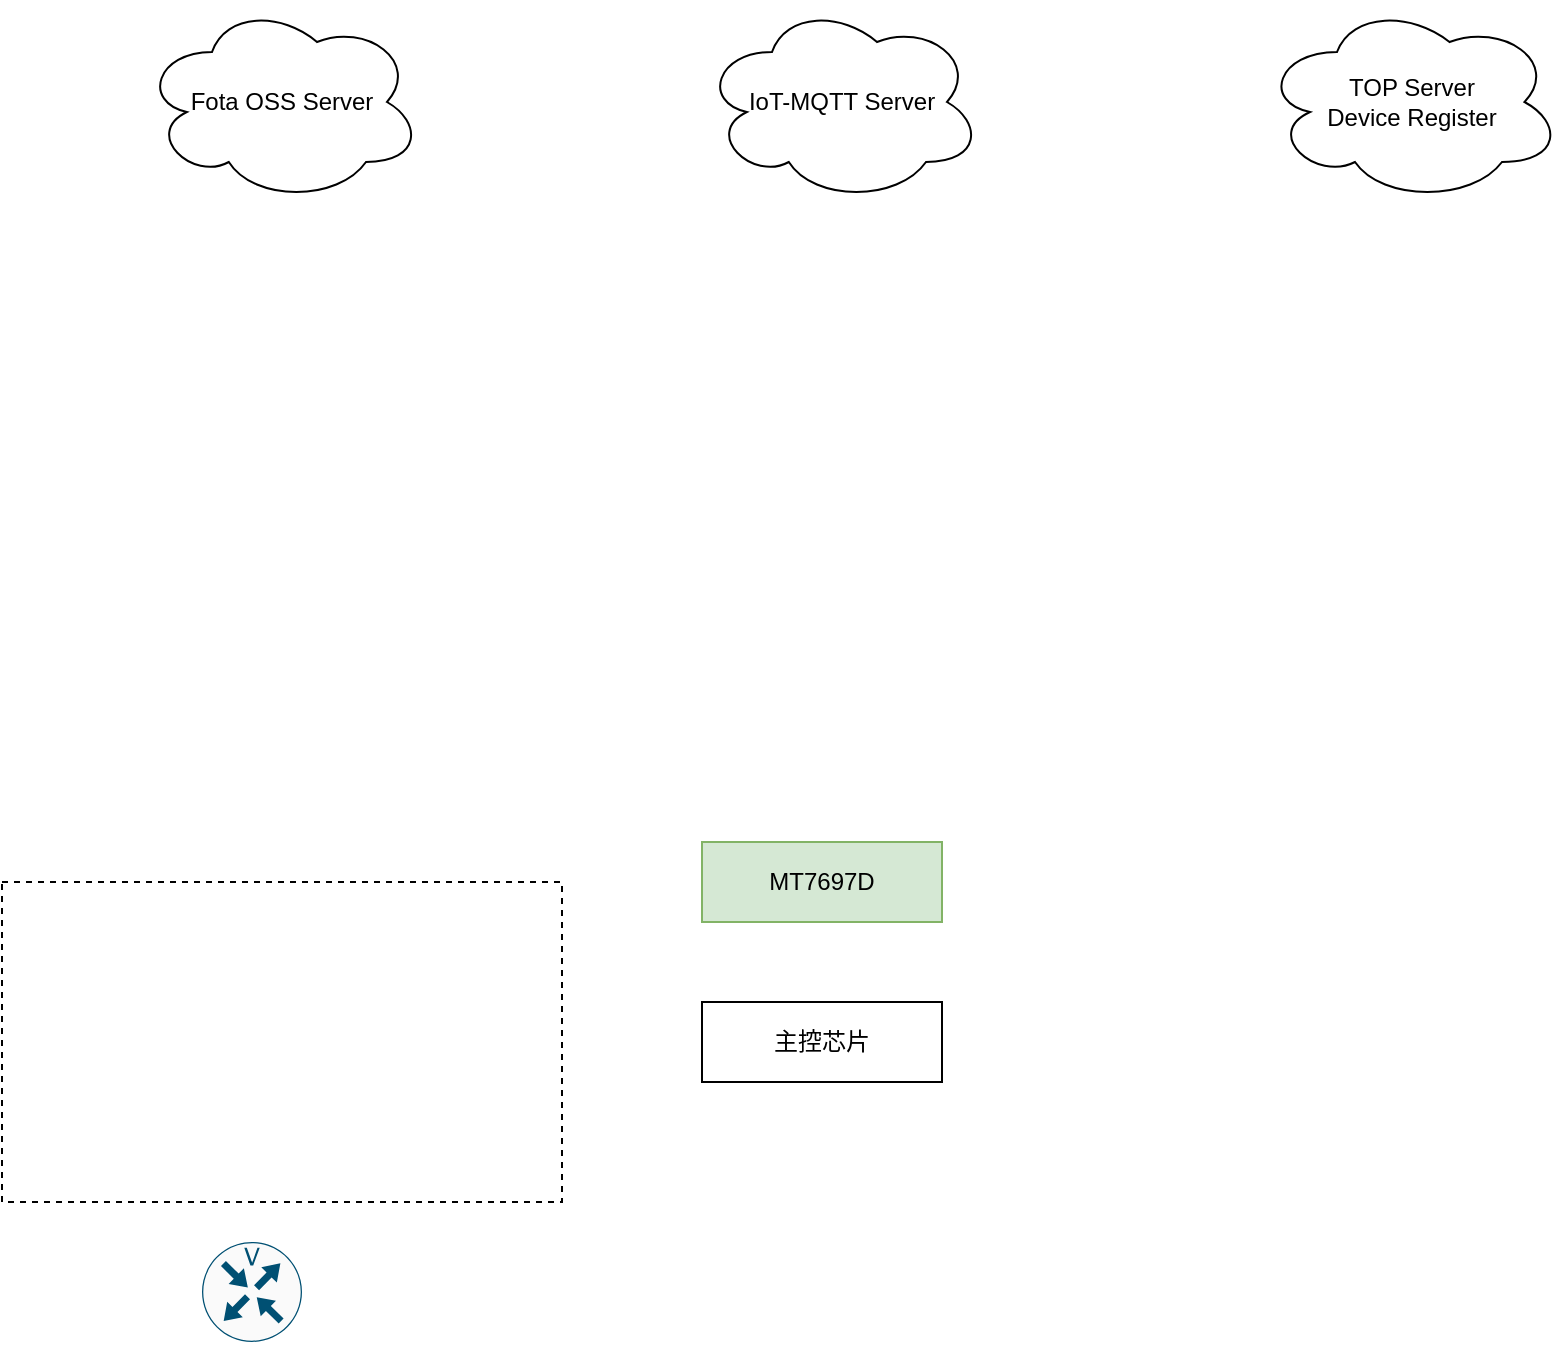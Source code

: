 <mxfile version="12.4.8" type="github">
  <diagram id="uEFxOKB--ZDihy7HPuEc" name="第 1 页">
    <mxGraphModel dx="691" dy="357" grid="1" gridSize="10" guides="1" tooltips="1" connect="1" arrows="1" fold="1" page="1" pageScale="1" pageWidth="1169" pageHeight="827" math="0" shadow="0">
      <root>
        <mxCell id="0"/>
        <mxCell id="1" parent="0"/>
        <mxCell id="dlpDQkjk9Ghl0g33a65h-2" value="" style="rounded=0;whiteSpace=wrap;html=1;dashed=1;" parent="1" vertex="1">
          <mxGeometry x="90" y="500" width="280" height="160" as="geometry"/>
        </mxCell>
        <mxCell id="dlpDQkjk9Ghl0g33a65h-3" value="MT7697D" style="rounded=0;whiteSpace=wrap;html=1;fillColor=#d5e8d4;strokeColor=#82b366;" parent="1" vertex="1">
          <mxGeometry x="440" y="480" width="120" height="40" as="geometry"/>
        </mxCell>
        <mxCell id="7Usn7wG0eWf6IEYnhf6R-1" value="IoT-MQTT Server" style="ellipse;shape=cloud;whiteSpace=wrap;html=1;" parent="1" vertex="1">
          <mxGeometry x="440" y="60" width="140" height="100" as="geometry"/>
        </mxCell>
        <mxCell id="7Usn7wG0eWf6IEYnhf6R-2" value="TOP Server&lt;br&gt;Device Register" style="ellipse;shape=cloud;whiteSpace=wrap;html=1;" parent="1" vertex="1">
          <mxGeometry x="720" y="60" width="150" height="100" as="geometry"/>
        </mxCell>
        <mxCell id="7Usn7wG0eWf6IEYnhf6R-3" value="Fota OSS Server" style="ellipse;shape=cloud;whiteSpace=wrap;html=1;" parent="1" vertex="1">
          <mxGeometry x="160" y="60" width="140" height="100" as="geometry"/>
        </mxCell>
        <mxCell id="Uirxl9wFZF3BG0lqKNT9-1" value="主控芯片" style="rounded=0;whiteSpace=wrap;html=1;" vertex="1" parent="1">
          <mxGeometry x="440" y="560" width="120" height="40" as="geometry"/>
        </mxCell>
        <mxCell id="Uirxl9wFZF3BG0lqKNT9-2" value="" style="shape=image;verticalAlign=top;verticalLabelPosition=bottom;labelBackgroundColor=none;imageAspect=0;aspect=fixed;image=https://cdn2.iconfinder.com/data/icons/pittogrammi/142/50-128.png;imageBorder=none;fontColor=none;noLabel=1;imageBackground=none;" vertex="1" parent="1">
          <mxGeometry x="540" y="442" width="38" height="38" as="geometry"/>
        </mxCell>
        <mxCell id="Uirxl9wFZF3BG0lqKNT9-3" value="" style="points=[[0.5,0,0],[1,0.5,0],[0.5,1,0],[0,0.5,0],[0.145,0.145,0],[0.856,0.145,0],[0.855,0.856,0],[0.145,0.855,0]];verticalLabelPosition=bottom;html=1;verticalAlign=top;aspect=fixed;align=center;pointerEvents=1;shape=mxgraph.cisco19.rect;prIcon=router_with_voice;fillColor=#FAFAFA;strokeColor=#005073;labelBackgroundColor=none;fontColor=none;" vertex="1" parent="1">
          <mxGeometry x="190" y="680" width="50" height="50" as="geometry"/>
        </mxCell>
      </root>
    </mxGraphModel>
  </diagram>
</mxfile>
